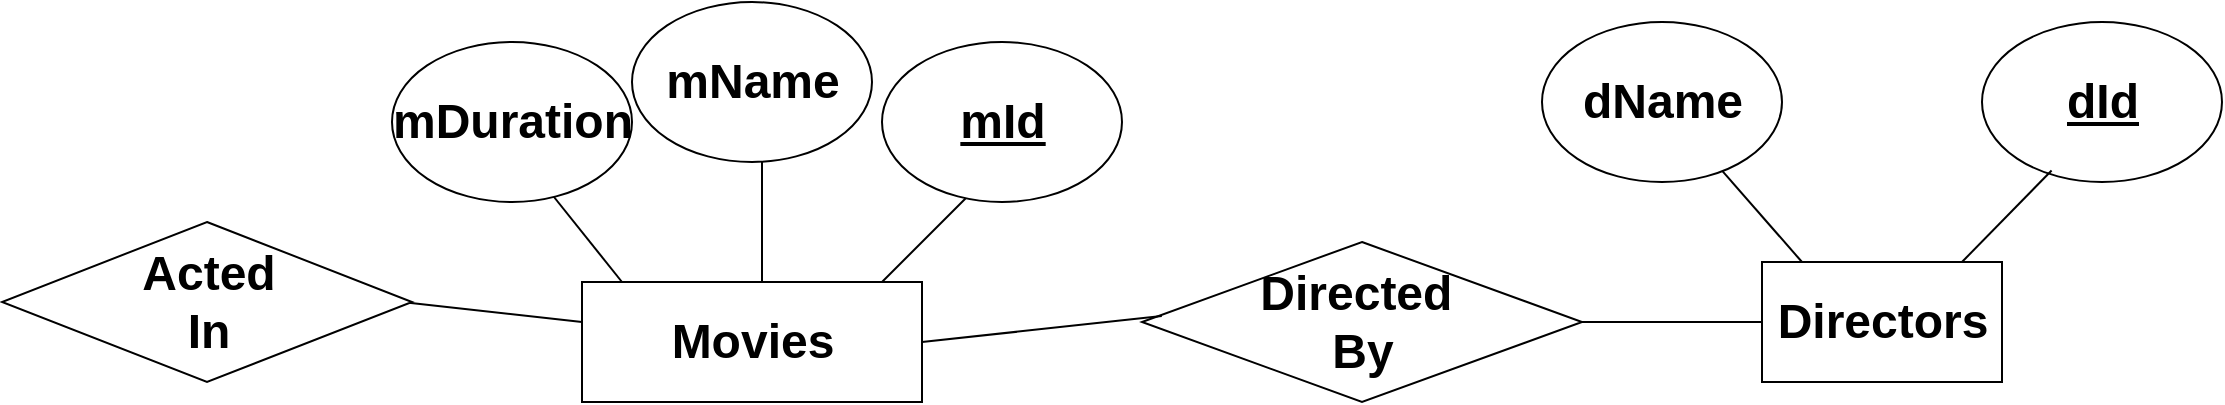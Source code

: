 <mxfile version="26.0.6">
  <diagram id="R2lEEEUBdFMjLlhIrx00" name="Page-1">
    <mxGraphModel dx="1900" dy="557" grid="1" gridSize="10" guides="1" tooltips="1" connect="1" arrows="1" fold="1" page="1" pageScale="1" pageWidth="850" pageHeight="1100" math="0" shadow="0" extFonts="Permanent Marker^https://fonts.googleapis.com/css?family=Permanent+Marker">
      <root>
        <mxCell id="0" />
        <mxCell id="1" parent="0" />
        <mxCell id="2kyyC0OLafyG5U_MLPPI-2" value="" style="rounded=0;whiteSpace=wrap;html=1;" vertex="1" parent="1">
          <mxGeometry x="120" y="180" width="170" height="60" as="geometry" />
        </mxCell>
        <mxCell id="2kyyC0OLafyG5U_MLPPI-3" value="Movies" style="text;strokeColor=none;fillColor=none;html=1;fontSize=24;fontStyle=1;verticalAlign=middle;align=center;" vertex="1" parent="1">
          <mxGeometry x="155" y="190" width="100" height="40" as="geometry" />
        </mxCell>
        <mxCell id="2kyyC0OLafyG5U_MLPPI-4" value="" style="endArrow=none;html=1;rounded=0;" edge="1" parent="1">
          <mxGeometry width="50" height="50" relative="1" as="geometry">
            <mxPoint x="270" y="180" as="sourcePoint" />
            <mxPoint x="320" y="130" as="targetPoint" />
          </mxGeometry>
        </mxCell>
        <mxCell id="2kyyC0OLafyG5U_MLPPI-5" value="" style="endArrow=none;html=1;rounded=0;" edge="1" parent="1">
          <mxGeometry width="50" height="50" relative="1" as="geometry">
            <mxPoint x="210" y="180" as="sourcePoint" />
            <mxPoint x="210" y="110" as="targetPoint" />
          </mxGeometry>
        </mxCell>
        <mxCell id="2kyyC0OLafyG5U_MLPPI-6" value="" style="endArrow=none;html=1;rounded=0;" edge="1" parent="1">
          <mxGeometry width="50" height="50" relative="1" as="geometry">
            <mxPoint x="140" y="180" as="sourcePoint" />
            <mxPoint x="100" y="130" as="targetPoint" />
          </mxGeometry>
        </mxCell>
        <mxCell id="2kyyC0OLafyG5U_MLPPI-7" value="" style="ellipse;whiteSpace=wrap;html=1;strokeWidth=1;" vertex="1" parent="1">
          <mxGeometry x="270" y="60" width="120" height="80" as="geometry" />
        </mxCell>
        <mxCell id="2kyyC0OLafyG5U_MLPPI-8" value="&lt;u&gt;mId&lt;/u&gt;" style="text;strokeColor=none;fillColor=none;html=1;fontSize=24;fontStyle=1;verticalAlign=middle;align=center;" vertex="1" parent="1">
          <mxGeometry x="280" y="80" width="100" height="40" as="geometry" />
        </mxCell>
        <mxCell id="2kyyC0OLafyG5U_MLPPI-9" value="" style="ellipse;whiteSpace=wrap;html=1;" vertex="1" parent="1">
          <mxGeometry x="145" y="40" width="120" height="80" as="geometry" />
        </mxCell>
        <mxCell id="2kyyC0OLafyG5U_MLPPI-11" value="mName" style="text;strokeColor=none;fillColor=none;html=1;fontSize=24;fontStyle=1;verticalAlign=middle;align=center;" vertex="1" parent="1">
          <mxGeometry x="155" y="60" width="100" height="40" as="geometry" />
        </mxCell>
        <mxCell id="2kyyC0OLafyG5U_MLPPI-13" value="" style="ellipse;whiteSpace=wrap;html=1;" vertex="1" parent="1">
          <mxGeometry x="25" y="60" width="120" height="80" as="geometry" />
        </mxCell>
        <mxCell id="2kyyC0OLafyG5U_MLPPI-12" value="mDuration" style="text;strokeColor=none;fillColor=none;html=1;fontSize=24;fontStyle=1;verticalAlign=middle;align=center;" vertex="1" parent="1">
          <mxGeometry x="35" y="80" width="100" height="40" as="geometry" />
        </mxCell>
        <mxCell id="2kyyC0OLafyG5U_MLPPI-15" value="" style="rhombus;whiteSpace=wrap;html=1;" vertex="1" parent="1">
          <mxGeometry x="400" y="160" width="220" height="80" as="geometry" />
        </mxCell>
        <mxCell id="2kyyC0OLafyG5U_MLPPI-16" value="Directed&amp;nbsp;&lt;div&gt;By&lt;/div&gt;" style="text;strokeColor=none;fillColor=none;html=1;fontSize=24;fontStyle=1;verticalAlign=middle;align=center;" vertex="1" parent="1">
          <mxGeometry x="460" y="180" width="100" height="40" as="geometry" />
        </mxCell>
        <mxCell id="2kyyC0OLafyG5U_MLPPI-18" value="" style="endArrow=none;html=1;rounded=0;entryX=0.045;entryY=0.463;entryDx=0;entryDy=0;entryPerimeter=0;" edge="1" parent="1" target="2kyyC0OLafyG5U_MLPPI-15">
          <mxGeometry width="50" height="50" relative="1" as="geometry">
            <mxPoint x="290" y="210" as="sourcePoint" />
            <mxPoint x="340" y="160" as="targetPoint" />
          </mxGeometry>
        </mxCell>
        <mxCell id="2kyyC0OLafyG5U_MLPPI-19" value="" style="rounded=0;whiteSpace=wrap;html=1;" vertex="1" parent="1">
          <mxGeometry x="710" y="170" width="120" height="60" as="geometry" />
        </mxCell>
        <mxCell id="2kyyC0OLafyG5U_MLPPI-20" value="Directors" style="text;strokeColor=none;fillColor=none;html=1;fontSize=24;fontStyle=1;verticalAlign=middle;align=center;" vertex="1" parent="1">
          <mxGeometry x="720" y="180" width="100" height="40" as="geometry" />
        </mxCell>
        <mxCell id="2kyyC0OLafyG5U_MLPPI-21" value="" style="endArrow=none;html=1;rounded=0;entryX=0;entryY=0.5;entryDx=0;entryDy=0;" edge="1" parent="1" target="2kyyC0OLafyG5U_MLPPI-19">
          <mxGeometry width="50" height="50" relative="1" as="geometry">
            <mxPoint x="620" y="200" as="sourcePoint" />
            <mxPoint x="670" y="150" as="targetPoint" />
          </mxGeometry>
        </mxCell>
        <mxCell id="2kyyC0OLafyG5U_MLPPI-22" value="" style="ellipse;whiteSpace=wrap;html=1;" vertex="1" parent="1">
          <mxGeometry x="600" y="50" width="120" height="80" as="geometry" />
        </mxCell>
        <mxCell id="2kyyC0OLafyG5U_MLPPI-23" value="dName" style="text;strokeColor=none;fillColor=none;html=1;fontSize=24;fontStyle=1;verticalAlign=middle;align=center;" vertex="1" parent="1">
          <mxGeometry x="610" y="70" width="100" height="40" as="geometry" />
        </mxCell>
        <mxCell id="2kyyC0OLafyG5U_MLPPI-24" value="" style="ellipse;whiteSpace=wrap;html=1;" vertex="1" parent="1">
          <mxGeometry x="820" y="50" width="120" height="80" as="geometry" />
        </mxCell>
        <mxCell id="2kyyC0OLafyG5U_MLPPI-25" value="&lt;u&gt;dId&lt;/u&gt;" style="text;strokeColor=none;fillColor=none;html=1;fontSize=24;fontStyle=1;verticalAlign=middle;align=center;" vertex="1" parent="1">
          <mxGeometry x="830" y="70" width="100" height="40" as="geometry" />
        </mxCell>
        <mxCell id="2kyyC0OLafyG5U_MLPPI-26" value="" style="endArrow=none;html=1;rounded=0;entryX=0.29;entryY=0.928;entryDx=0;entryDy=0;entryPerimeter=0;" edge="1" parent="1" target="2kyyC0OLafyG5U_MLPPI-24">
          <mxGeometry width="50" height="50" relative="1" as="geometry">
            <mxPoint x="810" y="170" as="sourcePoint" />
            <mxPoint x="850" y="130" as="targetPoint" />
          </mxGeometry>
        </mxCell>
        <mxCell id="2kyyC0OLafyG5U_MLPPI-27" value="" style="endArrow=none;html=1;rounded=0;" edge="1" parent="1" target="2kyyC0OLafyG5U_MLPPI-22">
          <mxGeometry width="50" height="50" relative="1" as="geometry">
            <mxPoint x="730" y="170" as="sourcePoint" />
            <mxPoint x="780" y="120" as="targetPoint" />
          </mxGeometry>
        </mxCell>
        <mxCell id="2kyyC0OLafyG5U_MLPPI-28" value="" style="endArrow=none;html=1;rounded=0;" edge="1" parent="1">
          <mxGeometry width="50" height="50" relative="1" as="geometry">
            <mxPoint x="30" y="190" as="sourcePoint" />
            <mxPoint x="120" y="200" as="targetPoint" />
          </mxGeometry>
        </mxCell>
        <mxCell id="2kyyC0OLafyG5U_MLPPI-29" value="" style="rhombus;whiteSpace=wrap;html=1;" vertex="1" parent="1">
          <mxGeometry x="-170" y="150" width="205" height="80" as="geometry" />
        </mxCell>
        <mxCell id="2kyyC0OLafyG5U_MLPPI-30" value="Acted&lt;div&gt;In&lt;/div&gt;" style="text;strokeColor=none;fillColor=none;html=1;fontSize=24;fontStyle=1;verticalAlign=middle;align=center;" vertex="1" parent="1">
          <mxGeometry x="-117.5" y="170" width="100" height="40" as="geometry" />
        </mxCell>
      </root>
    </mxGraphModel>
  </diagram>
</mxfile>
